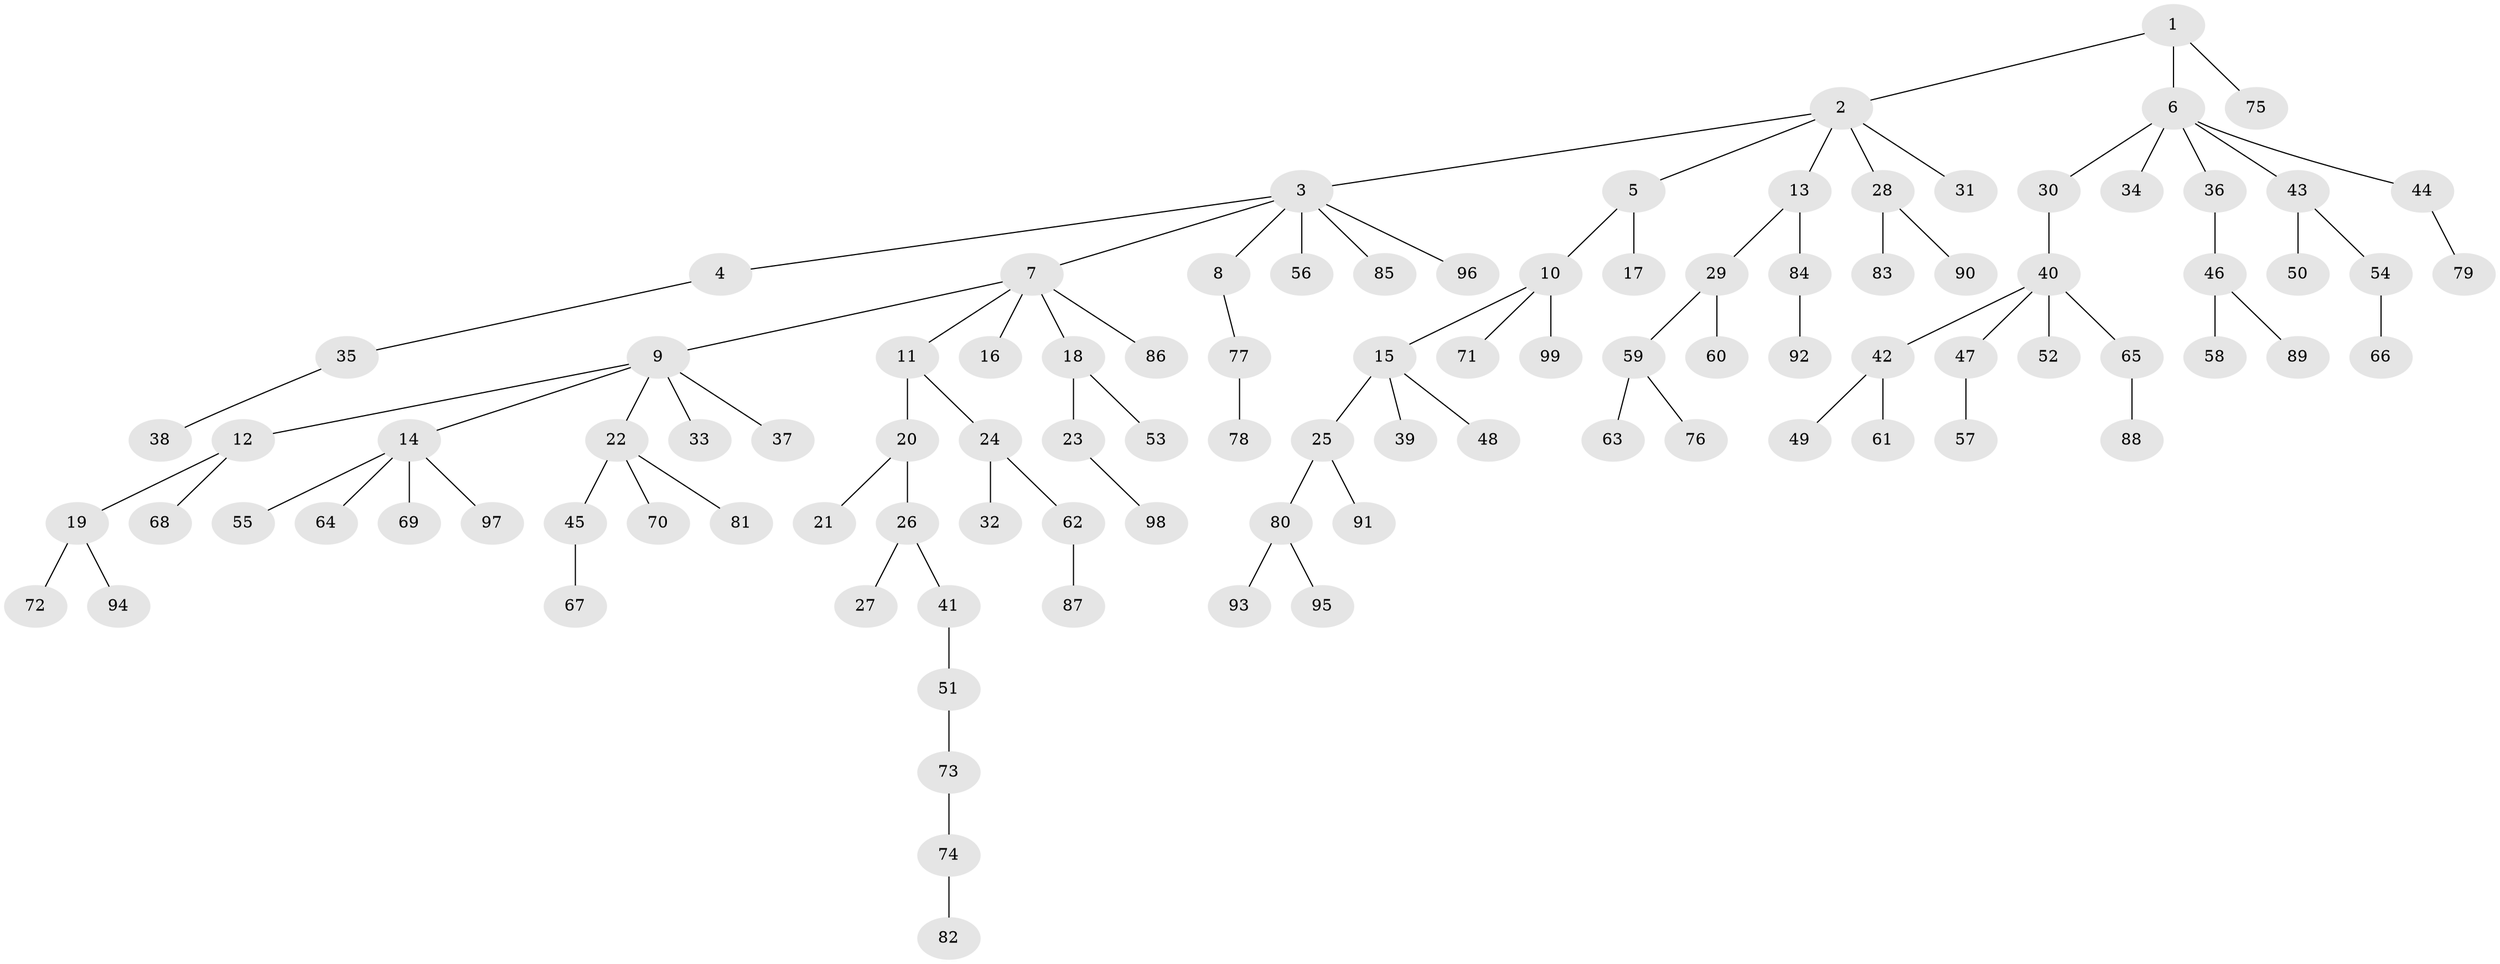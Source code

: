 // coarse degree distribution, {3: 0.11428571428571428, 5: 0.05714285714285714, 2: 0.3142857142857143, 1: 0.45714285714285713, 4: 0.04285714285714286, 6: 0.014285714285714285}
// Generated by graph-tools (version 1.1) at 2025/37/03/04/25 23:37:24]
// undirected, 99 vertices, 98 edges
graph export_dot {
  node [color=gray90,style=filled];
  1;
  2;
  3;
  4;
  5;
  6;
  7;
  8;
  9;
  10;
  11;
  12;
  13;
  14;
  15;
  16;
  17;
  18;
  19;
  20;
  21;
  22;
  23;
  24;
  25;
  26;
  27;
  28;
  29;
  30;
  31;
  32;
  33;
  34;
  35;
  36;
  37;
  38;
  39;
  40;
  41;
  42;
  43;
  44;
  45;
  46;
  47;
  48;
  49;
  50;
  51;
  52;
  53;
  54;
  55;
  56;
  57;
  58;
  59;
  60;
  61;
  62;
  63;
  64;
  65;
  66;
  67;
  68;
  69;
  70;
  71;
  72;
  73;
  74;
  75;
  76;
  77;
  78;
  79;
  80;
  81;
  82;
  83;
  84;
  85;
  86;
  87;
  88;
  89;
  90;
  91;
  92;
  93;
  94;
  95;
  96;
  97;
  98;
  99;
  1 -- 2;
  1 -- 6;
  1 -- 75;
  2 -- 3;
  2 -- 5;
  2 -- 13;
  2 -- 28;
  2 -- 31;
  3 -- 4;
  3 -- 7;
  3 -- 8;
  3 -- 56;
  3 -- 85;
  3 -- 96;
  4 -- 35;
  5 -- 10;
  5 -- 17;
  6 -- 30;
  6 -- 34;
  6 -- 36;
  6 -- 43;
  6 -- 44;
  7 -- 9;
  7 -- 11;
  7 -- 16;
  7 -- 18;
  7 -- 86;
  8 -- 77;
  9 -- 12;
  9 -- 14;
  9 -- 22;
  9 -- 33;
  9 -- 37;
  10 -- 15;
  10 -- 71;
  10 -- 99;
  11 -- 20;
  11 -- 24;
  12 -- 19;
  12 -- 68;
  13 -- 29;
  13 -- 84;
  14 -- 55;
  14 -- 64;
  14 -- 69;
  14 -- 97;
  15 -- 25;
  15 -- 39;
  15 -- 48;
  18 -- 23;
  18 -- 53;
  19 -- 72;
  19 -- 94;
  20 -- 21;
  20 -- 26;
  22 -- 45;
  22 -- 70;
  22 -- 81;
  23 -- 98;
  24 -- 32;
  24 -- 62;
  25 -- 80;
  25 -- 91;
  26 -- 27;
  26 -- 41;
  28 -- 83;
  28 -- 90;
  29 -- 59;
  29 -- 60;
  30 -- 40;
  35 -- 38;
  36 -- 46;
  40 -- 42;
  40 -- 47;
  40 -- 52;
  40 -- 65;
  41 -- 51;
  42 -- 49;
  42 -- 61;
  43 -- 50;
  43 -- 54;
  44 -- 79;
  45 -- 67;
  46 -- 58;
  46 -- 89;
  47 -- 57;
  51 -- 73;
  54 -- 66;
  59 -- 63;
  59 -- 76;
  62 -- 87;
  65 -- 88;
  73 -- 74;
  74 -- 82;
  77 -- 78;
  80 -- 93;
  80 -- 95;
  84 -- 92;
}
